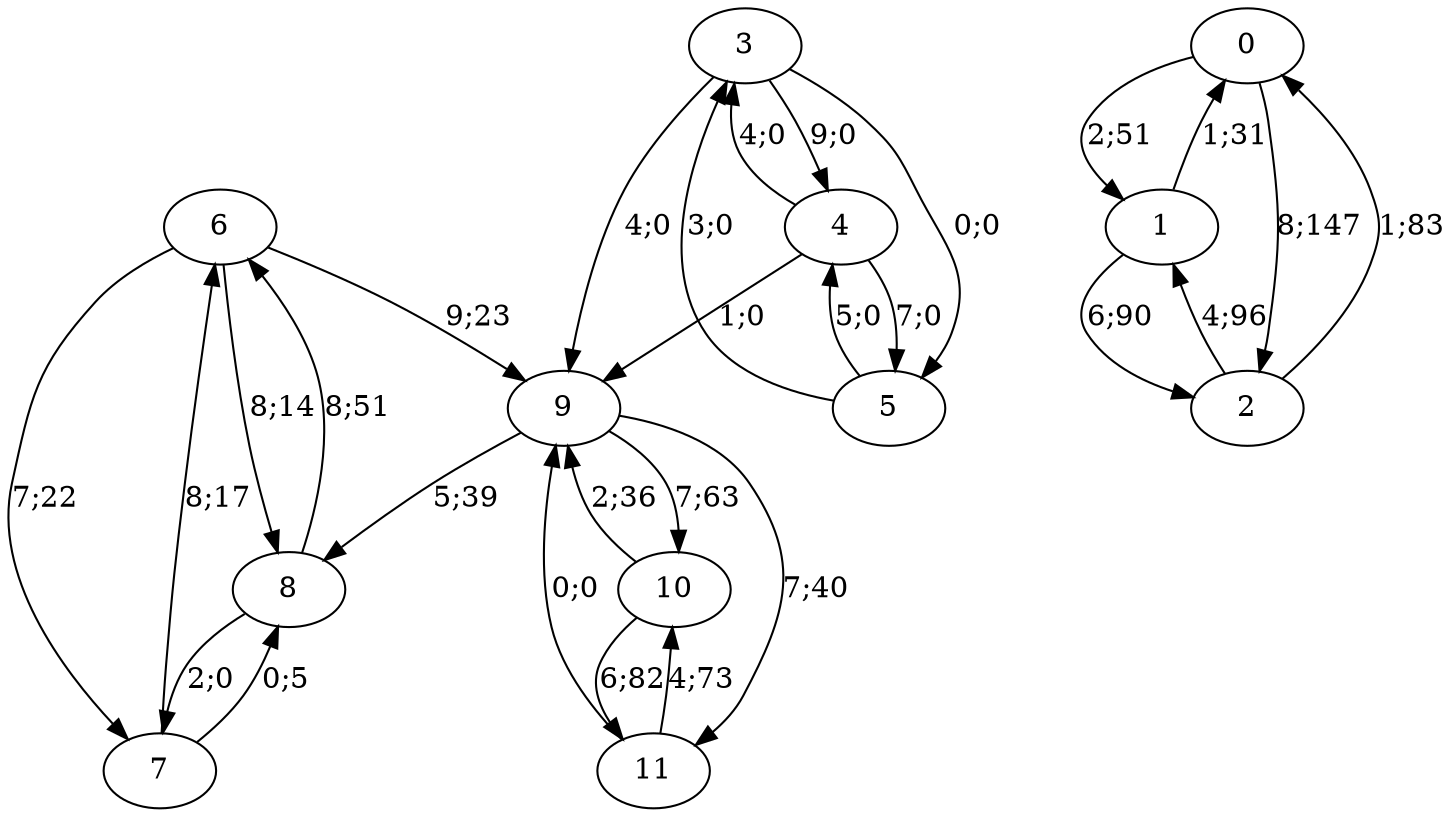 digraph graph1324 {














6 -> 9 [color=black,label="9;23"]
6 -> 7 [color=black,label="7;22"]
6 -> 8 [color=black,label="8;14"]


7 -> 6 [color=black,label="8;17"]
7 -> 8 [color=black,label="0;5"]


8 -> 6 [color=black,label="8;51"]
8 -> 7 [color=black,label="2;0"]


























9 -> 8 [color=black,label="5;39"]
9 -> 10 [color=black,label="7;63"]
9 -> 11 [color=black,label="7;40"]


10 -> 9 [color=black,label="2;36"]
10 -> 11 [color=black,label="6;82"]


11 -> 9 [color=black,label="0;0"]
11 -> 10 [color=black,label="4;73"]








3 -> 9 [color=black,label="4;0"]
3 -> 4 [color=black,label="9;0"]
3 -> 5 [color=black,label="0;0"]


4 -> 9 [color=black,label="1;0"]
4 -> 3 [color=black,label="4;0"]
4 -> 5 [color=black,label="7;0"]


5 -> 3 [color=black,label="3;0"]
5 -> 4 [color=black,label="5;0"]














0 -> 1 [color=black,label="2;51"]
0 -> 2 [color=black,label="8;147"]


1 -> 0 [color=black,label="1;31"]
1 -> 2 [color=black,label="6;90"]


2 -> 0 [color=black,label="1;83"]
2 -> 1 [color=black,label="4;96"]



















}